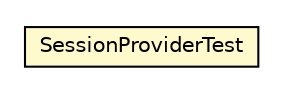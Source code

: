 #!/usr/local/bin/dot
#
# Class diagram 
# Generated by UMLGraph version R5_6_6-8-g8d7759 (http://www.umlgraph.org/)
#

digraph G {
	edge [fontname="Helvetica",fontsize=10,labelfontname="Helvetica",labelfontsize=10];
	node [fontname="Helvetica",fontsize=10,shape=plaintext];
	nodesep=0.25;
	ranksep=0.5;
	// org.dayatang.persistence.hibernate.SessionProviderTest
	c42005 [label=<<table title="org.dayatang.persistence.hibernate.SessionProviderTest" border="0" cellborder="1" cellspacing="0" cellpadding="2" port="p" bgcolor="lemonChiffon" href="./SessionProviderTest.html">
		<tr><td><table border="0" cellspacing="0" cellpadding="1">
<tr><td align="center" balign="center"> SessionProviderTest </td></tr>
		</table></td></tr>
		</table>>, URL="./SessionProviderTest.html", fontname="Helvetica", fontcolor="black", fontsize=10.0];
}

